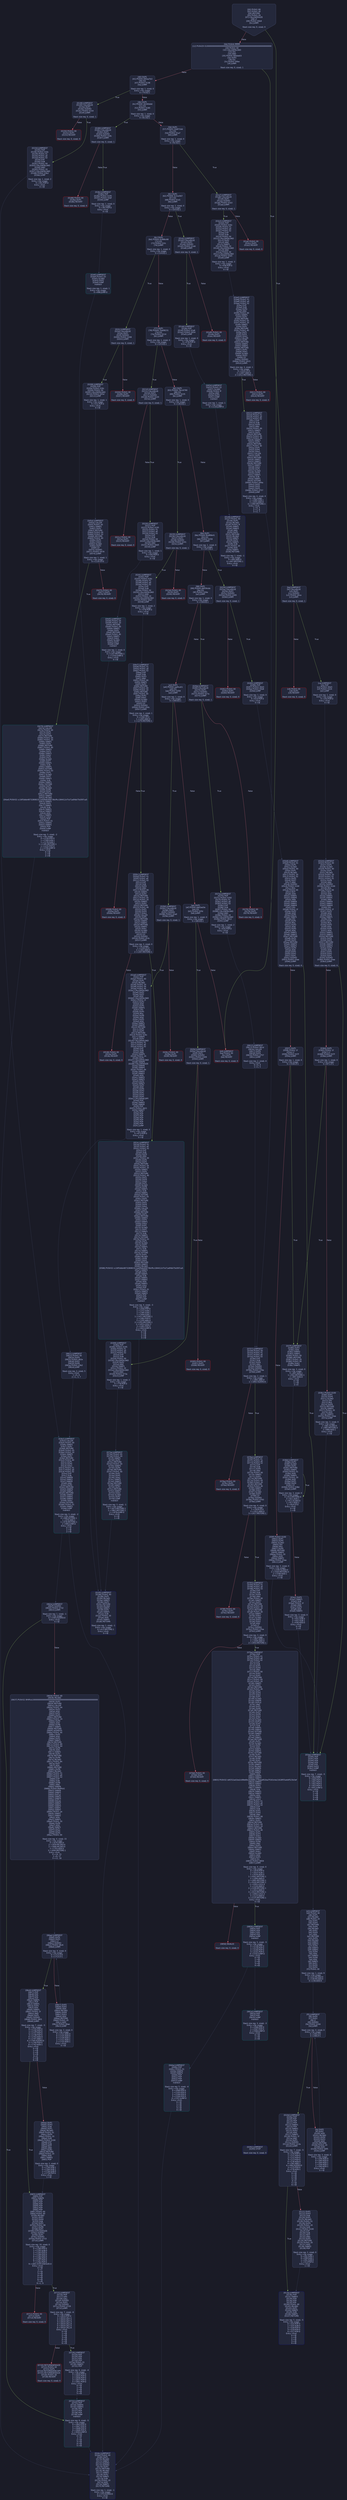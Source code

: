 digraph G {
    node [shape=box, style="filled, rounded", color="#565f89", fontcolor="#c0caf5", fontname="Helvetica", fillcolor="#24283b"];
    edge [color="#414868", fontcolor="#c0caf5", fontname="Helvetica"];
    bgcolor="#1a1b26";
    0 [ label = "[00] PUSH1 80
[02] PUSH1 40
[04] MSTORE
[05] PUSH1 04
[07] CALLDATASIZE
[08] LT
[09] PUSH2 00b9
[0c] JUMPI

Stack size req: 0, sizeΔ: 0
" shape = invhouse]
    1 [ label = "[0d] PUSH4 ffffffff
[12] PUSH29 0100000000000000000000000000000000000000000000000000000000
[30] PUSH1 00
[32] CALLDATALOAD
[33] DIV
[34] AND
[35] PUSH4 06fdde03
[3a] DUP2
[3b] EQ
[3c] PUSH2 00be
[3f] JUMPI

Stack size req: 0, sizeΔ: 1
"]
    2 [ label = "[40] DUP1
[41] PUSH4 095ea7b3
[46] EQ
[47] PUSH2 0148
[4a] JUMPI

Stack size req: 1, sizeΔ: 0
Entry->Op usage:
	0->70:EQ:1
"]
    3 [ label = "[4b] DUP1
[4c] PUSH4 18160ddd
[51] EQ
[52] PUSH2 0180
[55] JUMPI

Stack size req: 1, sizeΔ: 0
Entry->Op usage:
	0->81:EQ:1
"]
    4 [ label = "[56] DUP1
[57] PUSH4 23b872dd
[5c] EQ
[5d] PUSH2 01a7
[60] JUMPI

Stack size req: 1, sizeΔ: 0
Entry->Op usage:
	0->92:EQ:1
"]
    5 [ label = "[61] DUP1
[62] PUSH4 313ce567
[67] EQ
[68] PUSH2 01d1
[6b] JUMPI

Stack size req: 1, sizeΔ: 0
Entry->Op usage:
	0->103:EQ:1
"]
    6 [ label = "[6c] DUP1
[6d] PUSH4 42966c68
[72] EQ
[73] PUSH2 01fc
[76] JUMPI

Stack size req: 1, sizeΔ: 0
Entry->Op usage:
	0->114:EQ:1
"]
    7 [ label = "[77] DUP1
[78] PUSH4 70a08231
[7d] EQ
[7e] PUSH2 0214
[81] JUMPI

Stack size req: 1, sizeΔ: 0
Entry->Op usage:
	0->125:EQ:1
"]
    8 [ label = "[82] DUP1
[83] PUSH4 79cc6790
[88] EQ
[89] PUSH2 0235
[8c] JUMPI

Stack size req: 1, sizeΔ: 0
Entry->Op usage:
	0->136:EQ:1
"]
    9 [ label = "[8d] DUP1
[8e] PUSH4 95d89b41
[93] EQ
[94] PUSH2 0259
[97] JUMPI

Stack size req: 1, sizeΔ: 0
Entry->Op usage:
	0->147:EQ:1
"]
    10 [ label = "[98] DUP1
[99] PUSH4 a9059cbb
[9e] EQ
[9f] PUSH2 026e
[a2] JUMPI

Stack size req: 1, sizeΔ: 0
Entry->Op usage:
	0->158:EQ:1
"]
    11 [ label = "[a3] DUP1
[a4] PUSH4 cae9ca51
[a9] EQ
[aa] PUSH2 0294
[ad] JUMPI

Stack size req: 1, sizeΔ: 0
Entry->Op usage:
	0->169:EQ:1
"]
    12 [ label = "[ae] DUP1
[af] PUSH4 dd62ed3e
[b4] EQ
[b5] PUSH2 02fd
[b8] JUMPI

Stack size req: 1, sizeΔ: 0
Entry->Op usage:
	0->180:EQ:1
"]
    13 [ label = "[b9] JUMPDEST
[ba] PUSH1 00
[bc] DUP1
[bd] REVERT

Stack size req: 0, sizeΔ: 0
" color = "red"]
    14 [ label = "[be] JUMPDEST
[bf] CALLVALUE
[c0] DUP1
[c1] ISZERO
[c2] PUSH2 00ca
[c5] JUMPI

Stack size req: 0, sizeΔ: 1
"]
    15 [ label = "[c6] PUSH1 00
[c8] DUP1
[c9] REVERT

Stack size req: 0, sizeΔ: 0
" color = "red"]
    16 [ label = "[ca] JUMPDEST
[cb] POP
[cc] PUSH2 00d3
[cf] PUSH2 0324
[d2] JUMP

Stack size req: 1, sizeΔ: 0
Entry->Op usage:
	0->203:POP:0
Entry->Exit:
	0->😵
"]
    17 [ label = "[d3] JUMPDEST
[d4] PUSH1 40
[d6] DUP1
[d7] MLOAD
[d8] PUSH1 20
[da] DUP1
[db] DUP3
[dc] MSTORE
[dd] DUP4
[de] MLOAD
[df] DUP2
[e0] DUP4
[e1] ADD
[e2] MSTORE
[e3] DUP4
[e4] MLOAD
[e5] SWAP2
[e6] SWAP3
[e7] DUP4
[e8] SWAP3
[e9] SWAP1
[ea] DUP4
[eb] ADD
[ec] SWAP2
[ed] DUP6
[ee] ADD
[ef] SWAP1
[f0] DUP1
[f1] DUP4
[f2] DUP4
[f3] PUSH1 00

Stack size req: 1, sizeΔ: 9
Entry->Op usage:
	0->222:MLOAD:0
	0->228:MLOAD:0
	0->238:ADD:0
"]
    18 [ label = "[f5] JUMPDEST
[f6] DUP4
[f7] DUP2
[f8] LT
[f9] ISZERO
[fa] PUSH2 010d
[fd] JUMPI

Stack size req: 4, sizeΔ: 0
Entry->Op usage:
	0->248:LT:0
	3->248:LT:1
"]
    19 [ label = "[fe] DUP2
[ff] DUP2
[0100] ADD
[0101] MLOAD
[0102] DUP4
[0103] DUP3
[0104] ADD
[0105] MSTORE
[0106] PUSH1 20
[0108] ADD
[0109] PUSH2 00f5
[010c] JUMP

Stack size req: 3, sizeΔ: 0
Entry->Op usage:
	0->256:ADD:0
	0->260:ADD:0
	0->264:ADD:1
	1->256:ADD:1
	2->260:ADD:1
Entry->Exit:
	0->😵
"]
    20 [ label = "[010d] JUMPDEST
[010e] POP
[010f] POP
[0110] POP
[0111] POP
[0112] SWAP1
[0113] POP
[0114] SWAP1
[0115] DUP2
[0116] ADD
[0117] SWAP1
[0118] PUSH1 1f
[011a] AND
[011b] DUP1
[011c] ISZERO
[011d] PUSH2 013a
[0120] JUMPI

Stack size req: 7, sizeΔ: -5
Entry->Op usage:
	0->270:POP:0
	1->271:POP:0
	2->272:POP:0
	3->273:POP:0
	4->278:ADD:0
	4->282:AND:1
	4->284:ISZERO:0
	5->275:POP:0
	6->278:ADD:1
Entry->Exit:
	0->😵
	1->😵
	2->😵
	3->😵
	4->0
	5->😵
	6->😵
"]
    21 [ label = "[0121] DUP1
[0122] DUP3
[0123] SUB
[0124] DUP1
[0125] MLOAD
[0126] PUSH1 01
[0128] DUP4
[0129] PUSH1 20
[012b] SUB
[012c] PUSH2 0100
[012f] EXP
[0130] SUB
[0131] NOT
[0132] AND
[0133] DUP2
[0134] MSTORE
[0135] PUSH1 20
[0137] ADD
[0138] SWAP2
[0139] POP

Stack size req: 2, sizeΔ: 0
Entry->Op usage:
	0->291:SUB:1
	0->299:SUB:1
	1->291:SUB:0
	1->313:POP:0
Entry->Exit:
	1->😵
"]
    22 [ label = "[013a] JUMPDEST
[013b] POP
[013c] SWAP3
[013d] POP
[013e] POP
[013f] POP
[0140] PUSH1 40
[0142] MLOAD
[0143] DUP1
[0144] SWAP2
[0145] SUB
[0146] SWAP1
[0147] RETURN

Stack size req: 5, sizeΔ: -5
Entry->Op usage:
	0->315:POP:0
	1->325:SUB:0
	2->318:POP:0
	3->319:POP:0
	4->317:POP:0
Entry->Exit:
	0->😵
	1->😵
	2->😵
	3->😵
	4->😵
" color = "darkblue"]
    23 [ label = "[0148] JUMPDEST
[0149] CALLVALUE
[014a] DUP1
[014b] ISZERO
[014c] PUSH2 0154
[014f] JUMPI

Stack size req: 0, sizeΔ: 1
"]
    24 [ label = "[0150] PUSH1 00
[0152] DUP1
[0153] REVERT

Stack size req: 0, sizeΔ: 0
" color = "red"]
    25 [ label = "[0154] JUMPDEST
[0155] POP
[0156] PUSH2 016c
[0159] PUSH1 01
[015b] PUSH1 a0
[015d] PUSH1 02
[015f] EXP
[0160] SUB
[0161] PUSH1 04
[0163] CALLDATALOAD
[0164] AND
[0165] PUSH1 24
[0167] CALLDATALOAD
[0168] PUSH2 03b2
[016b] JUMP

Stack size req: 1, sizeΔ: 2
Entry->Op usage:
	0->341:POP:0
Entry->Exit:
	0->😵
"]
    26 [ label = "[016c] JUMPDEST
[016d] PUSH1 40
[016f] DUP1
[0170] MLOAD
[0171] SWAP2
[0172] ISZERO
[0173] ISZERO
[0174] DUP3
[0175] MSTORE
[0176] MLOAD
[0177] SWAP1
[0178] DUP2
[0179] SWAP1
[017a] SUB
[017b] PUSH1 20
[017d] ADD
[017e] SWAP1
[017f] RETURN

Stack size req: 1, sizeΔ: -1
Entry->Op usage:
	0->370:ISZERO:0
Entry->Exit:
	0->😵
" color = "darkblue"]
    27 [ label = "[0180] JUMPDEST
[0181] CALLVALUE
[0182] DUP1
[0183] ISZERO
[0184] PUSH2 018c
[0187] JUMPI

Stack size req: 0, sizeΔ: 1
"]
    28 [ label = "[0188] PUSH1 00
[018a] DUP1
[018b] REVERT

Stack size req: 0, sizeΔ: 0
" color = "red"]
    29 [ label = "[018c] JUMPDEST
[018d] POP
[018e] PUSH2 0195
[0191] PUSH2 03df
[0194] JUMP

Stack size req: 1, sizeΔ: 0
Entry->Op usage:
	0->397:POP:0
Entry->Exit:
	0->😵
"]
    30 [ label = "[0195] JUMPDEST
[0196] PUSH1 40
[0198] DUP1
[0199] MLOAD
[019a] SWAP2
[019b] DUP3
[019c] MSTORE
[019d] MLOAD
[019e] SWAP1
[019f] DUP2
[01a0] SWAP1
[01a1] SUB
[01a2] PUSH1 20
[01a4] ADD
[01a5] SWAP1
[01a6] RETURN

Stack size req: 1, sizeΔ: -1
Entry->Op usage:
	0->412:MSTORE:1
Entry->Exit:
	0->😵
" color = "darkblue"]
    31 [ label = "[01a7] JUMPDEST
[01a8] CALLVALUE
[01a9] DUP1
[01aa] ISZERO
[01ab] PUSH2 01b3
[01ae] JUMPI

Stack size req: 0, sizeΔ: 1
"]
    32 [ label = "[01af] PUSH1 00
[01b1] DUP1
[01b2] REVERT

Stack size req: 0, sizeΔ: 0
" color = "red"]
    33 [ label = "[01b3] JUMPDEST
[01b4] POP
[01b5] PUSH2 016c
[01b8] PUSH1 01
[01ba] PUSH1 a0
[01bc] PUSH1 02
[01be] EXP
[01bf] SUB
[01c0] PUSH1 04
[01c2] CALLDATALOAD
[01c3] DUP2
[01c4] AND
[01c5] SWAP1
[01c6] PUSH1 24
[01c8] CALLDATALOAD
[01c9] AND
[01ca] PUSH1 44
[01cc] CALLDATALOAD
[01cd] PUSH2 03e5
[01d0] JUMP

Stack size req: 1, sizeΔ: 3
Entry->Op usage:
	0->436:POP:0
Entry->Exit:
	0->😵
"]
    34 [ label = "[01d1] JUMPDEST
[01d2] CALLVALUE
[01d3] DUP1
[01d4] ISZERO
[01d5] PUSH2 01dd
[01d8] JUMPI

Stack size req: 0, sizeΔ: 1
"]
    35 [ label = "[01d9] PUSH1 00
[01db] DUP1
[01dc] REVERT

Stack size req: 0, sizeΔ: 0
" color = "red"]
    36 [ label = "[01dd] JUMPDEST
[01de] POP
[01df] PUSH2 01e6
[01e2] PUSH2 0454
[01e5] JUMP

Stack size req: 1, sizeΔ: 0
Entry->Op usage:
	0->478:POP:0
Entry->Exit:
	0->😵
"]
    37 [ label = "[01e6] JUMPDEST
[01e7] PUSH1 40
[01e9] DUP1
[01ea] MLOAD
[01eb] PUSH1 ff
[01ed] SWAP1
[01ee] SWAP3
[01ef] AND
[01f0] DUP3
[01f1] MSTORE
[01f2] MLOAD
[01f3] SWAP1
[01f4] DUP2
[01f5] SWAP1
[01f6] SUB
[01f7] PUSH1 20
[01f9] ADD
[01fa] SWAP1
[01fb] RETURN

Stack size req: 1, sizeΔ: -1
Entry->Op usage:
	0->495:AND:0
	0->497:MSTORE:1
Entry->Exit:
	0->😵
" color = "darkblue"]
    38 [ label = "[01fc] JUMPDEST
[01fd] CALLVALUE
[01fe] DUP1
[01ff] ISZERO
[0200] PUSH2 0208
[0203] JUMPI

Stack size req: 0, sizeΔ: 1
"]
    39 [ label = "[0204] PUSH1 00
[0206] DUP1
[0207] REVERT

Stack size req: 0, sizeΔ: 0
" color = "red"]
    40 [ label = "[0208] JUMPDEST
[0209] POP
[020a] PUSH2 016c
[020d] PUSH1 04
[020f] CALLDATALOAD
[0210] PUSH2 045d
[0213] JUMP

Stack size req: 1, sizeΔ: 1
Entry->Op usage:
	0->521:POP:0
Entry->Exit:
	0->😵
"]
    41 [ label = "[0214] JUMPDEST
[0215] CALLVALUE
[0216] DUP1
[0217] ISZERO
[0218] PUSH2 0220
[021b] JUMPI

Stack size req: 0, sizeΔ: 1
"]
    42 [ label = "[021c] PUSH1 00
[021e] DUP1
[021f] REVERT

Stack size req: 0, sizeΔ: 0
" color = "red"]
    43 [ label = "[0220] JUMPDEST
[0221] POP
[0222] PUSH2 0195
[0225] PUSH1 01
[0227] PUSH1 a0
[0229] PUSH1 02
[022b] EXP
[022c] SUB
[022d] PUSH1 04
[022f] CALLDATALOAD
[0230] AND
[0231] PUSH2 04d5
[0234] JUMP

Stack size req: 1, sizeΔ: 1
Entry->Op usage:
	0->545:POP:0
Entry->Exit:
	0->😵
"]
    44 [ label = "[0235] JUMPDEST
[0236] CALLVALUE
[0237] DUP1
[0238] ISZERO
[0239] PUSH2 0241
[023c] JUMPI

Stack size req: 0, sizeΔ: 1
"]
    45 [ label = "[023d] PUSH1 00
[023f] DUP1
[0240] REVERT

Stack size req: 0, sizeΔ: 0
" color = "red"]
    46 [ label = "[0241] JUMPDEST
[0242] POP
[0243] PUSH2 016c
[0246] PUSH1 01
[0248] PUSH1 a0
[024a] PUSH1 02
[024c] EXP
[024d] SUB
[024e] PUSH1 04
[0250] CALLDATALOAD
[0251] AND
[0252] PUSH1 24
[0254] CALLDATALOAD
[0255] PUSH2 04e7
[0258] JUMP

Stack size req: 1, sizeΔ: 2
Entry->Op usage:
	0->578:POP:0
Entry->Exit:
	0->😵
"]
    47 [ label = "[0259] JUMPDEST
[025a] CALLVALUE
[025b] DUP1
[025c] ISZERO
[025d] PUSH2 0265
[0260] JUMPI

Stack size req: 0, sizeΔ: 1
"]
    48 [ label = "[0261] PUSH1 00
[0263] DUP1
[0264] REVERT

Stack size req: 0, sizeΔ: 0
" color = "red"]
    49 [ label = "[0265] JUMPDEST
[0266] POP
[0267] PUSH2 00d3
[026a] PUSH2 05b8
[026d] JUMP

Stack size req: 1, sizeΔ: 0
Entry->Op usage:
	0->614:POP:0
Entry->Exit:
	0->😵
"]
    50 [ label = "[026e] JUMPDEST
[026f] CALLVALUE
[0270] DUP1
[0271] ISZERO
[0272] PUSH2 027a
[0275] JUMPI

Stack size req: 0, sizeΔ: 1
"]
    51 [ label = "[0276] PUSH1 00
[0278] DUP1
[0279] REVERT

Stack size req: 0, sizeΔ: 0
" color = "red"]
    52 [ label = "[027a] JUMPDEST
[027b] POP
[027c] PUSH2 0292
[027f] PUSH1 01
[0281] PUSH1 a0
[0283] PUSH1 02
[0285] EXP
[0286] SUB
[0287] PUSH1 04
[0289] CALLDATALOAD
[028a] AND
[028b] PUSH1 24
[028d] CALLDATALOAD
[028e] PUSH2 0612
[0291] JUMP

Stack size req: 1, sizeΔ: 2
Entry->Op usage:
	0->635:POP:0
Entry->Exit:
	0->😵
"]
    53 [ label = "[0292] JUMPDEST
[0293] STOP

Stack size req: 0, sizeΔ: 0
" color = "darkblue"]
    54 [ label = "[0294] JUMPDEST
[0295] CALLVALUE
[0296] DUP1
[0297] ISZERO
[0298] PUSH2 02a0
[029b] JUMPI

Stack size req: 0, sizeΔ: 1
"]
    55 [ label = "[029c] PUSH1 00
[029e] DUP1
[029f] REVERT

Stack size req: 0, sizeΔ: 0
" color = "red"]
    56 [ label = "[02a0] JUMPDEST
[02a1] POP
[02a2] PUSH1 40
[02a4] DUP1
[02a5] MLOAD
[02a6] PUSH1 20
[02a8] PUSH1 04
[02aa] PUSH1 44
[02ac] CALLDATALOAD
[02ad] DUP2
[02ae] DUP2
[02af] ADD
[02b0] CALLDATALOAD
[02b1] PUSH1 1f
[02b3] DUP2
[02b4] ADD
[02b5] DUP5
[02b6] SWAP1
[02b7] DIV
[02b8] DUP5
[02b9] MUL
[02ba] DUP6
[02bb] ADD
[02bc] DUP5
[02bd] ADD
[02be] SWAP1
[02bf] SWAP6
[02c0] MSTORE
[02c1] DUP5
[02c2] DUP5
[02c3] MSTORE
[02c4] PUSH2 016c
[02c7] SWAP5
[02c8] DUP3
[02c9] CALLDATALOAD
[02ca] PUSH1 01
[02cc] PUSH1 a0
[02ce] PUSH1 02
[02d0] EXP
[02d1] SUB
[02d2] AND
[02d3] SWAP5
[02d4] PUSH1 24
[02d6] DUP1
[02d7] CALLDATALOAD
[02d8] SWAP6
[02d9] CALLDATASIZE
[02da] SWAP6
[02db] SWAP5
[02dc] PUSH1 64
[02de] SWAP5
[02df] SWAP3
[02e0] ADD
[02e1] SWAP2
[02e2] SWAP1
[02e3] DUP2
[02e4] SWAP1
[02e5] DUP5
[02e6] ADD
[02e7] DUP4
[02e8] DUP3
[02e9] DUP1
[02ea] DUP3
[02eb] DUP5
[02ec] CALLDATACOPY
[02ed] POP
[02ee] SWAP5
[02ef] SWAP8
[02f0] POP
[02f1] PUSH2 0621
[02f4] SWAP7
[02f5] POP
[02f6] POP
[02f7] POP
[02f8] POP
[02f9] POP
[02fa] POP
[02fb] POP
[02fc] JUMP

Stack size req: 1, sizeΔ: 3
Entry->Op usage:
	0->673:POP:0
Entry->Exit:
	0->😵
"]
    57 [ label = "[02fd] JUMPDEST
[02fe] CALLVALUE
[02ff] DUP1
[0300] ISZERO
[0301] PUSH2 0309
[0304] JUMPI

Stack size req: 0, sizeΔ: 1
"]
    58 [ label = "[0305] PUSH1 00
[0307] DUP1
[0308] REVERT

Stack size req: 0, sizeΔ: 0
" color = "red"]
    59 [ label = "[0309] JUMPDEST
[030a] POP
[030b] PUSH2 0195
[030e] PUSH1 01
[0310] PUSH1 a0
[0312] PUSH1 02
[0314] EXP
[0315] SUB
[0316] PUSH1 04
[0318] CALLDATALOAD
[0319] DUP2
[031a] AND
[031b] SWAP1
[031c] PUSH1 24
[031e] CALLDATALOAD
[031f] AND
[0320] PUSH2 073a
[0323] JUMP

Stack size req: 1, sizeΔ: 2
Entry->Op usage:
	0->778:POP:0
Entry->Exit:
	0->😵
"]
    60 [ label = "[0324] JUMPDEST
[0325] PUSH1 00
[0327] DUP1
[0328] SLOAD
[0329] PUSH1 40
[032b] DUP1
[032c] MLOAD
[032d] PUSH1 20
[032f] PUSH1 02
[0331] PUSH1 01
[0333] DUP6
[0334] AND
[0335] ISZERO
[0336] PUSH2 0100
[0339] MUL
[033a] PUSH1 00
[033c] NOT
[033d] ADD
[033e] SWAP1
[033f] SWAP5
[0340] AND
[0341] SWAP4
[0342] SWAP1
[0343] SWAP4
[0344] DIV
[0345] PUSH1 1f
[0347] DUP2
[0348] ADD
[0349] DUP5
[034a] SWAP1
[034b] DIV
[034c] DUP5
[034d] MUL
[034e] DUP3
[034f] ADD
[0350] DUP5
[0351] ADD
[0352] SWAP1
[0353] SWAP3
[0354] MSTORE
[0355] DUP2
[0356] DUP2
[0357] MSTORE
[0358] SWAP3
[0359] SWAP2
[035a] DUP4
[035b] ADD
[035c] DUP3
[035d] DUP3
[035e] DUP1
[035f] ISZERO
[0360] PUSH2 03aa
[0363] JUMPI

Stack size req: 0, sizeΔ: 6
"]
    61 [ label = "[0364] DUP1
[0365] PUSH1 1f
[0367] LT
[0368] PUSH2 037f
[036b] JUMPI

Stack size req: 1, sizeΔ: 0
Entry->Op usage:
	0->871:LT:1
"]
    62 [ label = "[036c] PUSH2 0100
[036f] DUP1
[0370] DUP4
[0371] SLOAD
[0372] DIV
[0373] MUL
[0374] DUP4
[0375] MSTORE
[0376] SWAP2
[0377] PUSH1 20
[0379] ADD
[037a] SWAP2
[037b] PUSH2 03aa
[037e] JUMP

Stack size req: 3, sizeΔ: 0
Entry->Op usage:
	1->881:SLOAD:0
	2->885:MSTORE:0
	2->889:ADD:1
Entry->Exit:
	2->😵
"]
    63 [ label = "[037f] JUMPDEST
[0380] DUP3
[0381] ADD
[0382] SWAP2
[0383] SWAP1
[0384] PUSH1 00
[0386] MSTORE
[0387] PUSH1 20
[0389] PUSH1 00
[038b] SHA3
[038c] SWAP1

Stack size req: 3, sizeΔ: 0
Entry->Op usage:
	0->897:ADD:1
	1->902:MSTORE:1
	2->897:ADD:0
Entry->Exit:
	0->😵
	1->😵
	2->0
"]
    64 [ label = "[038d] JUMPDEST
[038e] DUP2
[038f] SLOAD
[0390] DUP2
[0391] MSTORE
[0392] SWAP1
[0393] PUSH1 01
[0395] ADD
[0396] SWAP1
[0397] PUSH1 20
[0399] ADD
[039a] DUP1
[039b] DUP4
[039c] GT
[039d] PUSH2 038d
[03a0] JUMPI

Stack size req: 3, sizeΔ: 0
Entry->Op usage:
	0->913:MSTORE:0
	0->921:ADD:1
	1->911:SLOAD:0
	1->917:ADD:1
	2->924:GT:0
Entry->Exit:
	0->😵
	1->😵
"]
    65 [ label = "[03a1] DUP3
[03a2] SWAP1
[03a3] SUB
[03a4] PUSH1 1f
[03a6] AND
[03a7] DUP3
[03a8] ADD
[03a9] SWAP2

Stack size req: 3, sizeΔ: 0
Entry->Op usage:
	0->931:SUB:0
	2->931:SUB:1
	2->936:ADD:0
Entry->Exit:
	0->😵
	2->0
"]
    66 [ label = "[03aa] JUMPDEST
[03ab] POP
[03ac] POP
[03ad] POP
[03ae] POP
[03af] POP
[03b0] DUP2
[03b1] JUMP
Indirect!

Stack size req: 7, sizeΔ: -5
Entry->Op usage:
	0->939:POP:0
	1->940:POP:0
	2->941:POP:0
	3->942:POP:0
	4->943:POP:0
	6->945:JUMP:0
Entry->Exit:
	0->😵
	1->😵
	2->😵
	3->😵
	4->😵
" color = "teal"]
    67 [ label = "[03b2] JUMPDEST
[03b3] CALLER
[03b4] PUSH1 00
[03b6] SWAP1
[03b7] DUP2
[03b8] MSTORE
[03b9] PUSH1 05
[03bb] PUSH1 20
[03bd] SWAP1
[03be] DUP2
[03bf] MSTORE
[03c0] PUSH1 40
[03c2] DUP1
[03c3] DUP4
[03c4] SHA3
[03c5] PUSH1 01
[03c7] PUSH1 a0
[03c9] PUSH1 02
[03cb] EXP
[03cc] SUB
[03cd] SWAP6
[03ce] SWAP1
[03cf] SWAP6
[03d0] AND
[03d1] DUP4
[03d2] MSTORE
[03d3] SWAP4
[03d4] SWAP1
[03d5] MSTORE
[03d6] SWAP2
[03d7] SWAP1
[03d8] SWAP2
[03d9] SHA3
[03da] SSTORE
[03db] PUSH1 01
[03dd] SWAP1
[03de] JUMP
Indirect!

Stack size req: 3, sizeΔ: -2
Entry->Op usage:
	0->986:SSTORE:1
	1->976:AND:1
	1->978:MSTORE:1
	2->990:JUMP:0
Entry->Exit:
	0->😵
	1->😵
	2->😵
" color = "teal"]
    68 [ label = "[03df] JUMPDEST
[03e0] PUSH1 03
[03e2] SLOAD
[03e3] DUP2
[03e4] JUMP
Indirect!

Stack size req: 1, sizeΔ: 1
Entry->Op usage:
	0->996:JUMP:0
" color = "teal"]
    69 [ label = "[03e5] JUMPDEST
[03e6] PUSH1 01
[03e8] PUSH1 a0
[03ea] PUSH1 02
[03ec] EXP
[03ed] SUB
[03ee] DUP4
[03ef] AND
[03f0] PUSH1 00
[03f2] SWAP1
[03f3] DUP2
[03f4] MSTORE
[03f5] PUSH1 05
[03f7] PUSH1 20
[03f9] SWAP1
[03fa] DUP2
[03fb] MSTORE
[03fc] PUSH1 40
[03fe] DUP1
[03ff] DUP4
[0400] SHA3
[0401] CALLER
[0402] DUP5
[0403] MSTORE
[0404] SWAP1
[0405] SWAP2
[0406] MSTORE
[0407] DUP2
[0408] SHA3
[0409] SLOAD
[040a] DUP3
[040b] GT
[040c] ISZERO
[040d] PUSH2 0415
[0410] JUMPI

Stack size req: 3, sizeΔ: 1
Entry->Op usage:
	0->1035:GT:0
	2->1007:AND:0
	2->1012:MSTORE:1
"]
    70 [ label = "[0411] PUSH1 00
[0413] DUP1
[0414] REVERT

Stack size req: 0, sizeΔ: 0
" color = "red"]
    71 [ label = "[0415] JUMPDEST
[0416] PUSH1 01
[0418] PUSH1 a0
[041a] PUSH1 02
[041c] EXP
[041d] SUB
[041e] DUP5
[041f] AND
[0420] PUSH1 00
[0422] SWAP1
[0423] DUP2
[0424] MSTORE
[0425] PUSH1 05
[0427] PUSH1 20
[0429] SWAP1
[042a] DUP2
[042b] MSTORE
[042c] PUSH1 40
[042e] DUP1
[042f] DUP4
[0430] SHA3
[0431] CALLER
[0432] DUP5
[0433] MSTORE
[0434] SWAP1
[0435] SWAP2
[0436] MSTORE
[0437] SWAP1
[0438] SHA3
[0439] DUP1
[043a] SLOAD
[043b] DUP4
[043c] SWAP1
[043d] SUB
[043e] SWAP1
[043f] SSTORE
[0440] PUSH2 044a
[0443] DUP5
[0444] DUP5
[0445] DUP5
[0446] PUSH2 0757
[0449] JUMP

Stack size req: 4, sizeΔ: 4
Entry->Op usage:
	1->1085:SUB:1
	3->1055:AND:0
	3->1060:MSTORE:1
Entry->Exit:
	1->0, 5
	2->1, 6
	3->2, 7
"]
    72 [ label = "[044a] JUMPDEST
[044b] POP
[044c] PUSH1 01
[044e] SWAP4
[044f] SWAP3
[0450] POP
[0451] POP
[0452] POP
[0453] JUMP
Indirect!

Stack size req: 5, sizeΔ: -4
Entry->Op usage:
	0->1099:POP:0
	1->1105:POP:0
	2->1106:POP:0
	3->1104:POP:0
	4->1107:JUMP:0
Entry->Exit:
	0->😵
	1->😵
	2->😵
	3->😵
	4->😵
" color = "teal"]
    73 [ label = "[0454] JUMPDEST
[0455] PUSH1 02
[0457] SLOAD
[0458] PUSH1 ff
[045a] AND
[045b] DUP2
[045c] JUMP
Indirect!

Stack size req: 1, sizeΔ: 1
Entry->Op usage:
	0->1116:JUMP:0
" color = "teal"]
    74 [ label = "[045d] JUMPDEST
[045e] CALLER
[045f] PUSH1 00
[0461] SWAP1
[0462] DUP2
[0463] MSTORE
[0464] PUSH1 04
[0466] PUSH1 20
[0468] MSTORE
[0469] PUSH1 40
[046b] DUP2
[046c] SHA3
[046d] SLOAD
[046e] DUP3
[046f] GT
[0470] ISZERO
[0471] PUSH2 0479
[0474] JUMPI

Stack size req: 1, sizeΔ: 1
Entry->Op usage:
	0->1135:GT:0
"]
    75 [ label = "[0475] PUSH1 00
[0477] DUP1
[0478] REVERT

Stack size req: 0, sizeΔ: 0
" color = "red"]
    76 [ label = "[0479] JUMPDEST
[047a] CALLER
[047b] PUSH1 00
[047d] DUP2
[047e] DUP2
[047f] MSTORE
[0480] PUSH1 04
[0482] PUSH1 20
[0484] SWAP1
[0485] DUP2
[0486] MSTORE
[0487] PUSH1 40
[0489] SWAP2
[048a] DUP3
[048b] SWAP1
[048c] SHA3
[048d] DUP1
[048e] SLOAD
[048f] DUP7
[0490] SWAP1
[0491] SUB
[0492] SWAP1
[0493] SSTORE
[0494] PUSH1 03
[0496] DUP1
[0497] SLOAD
[0498] DUP7
[0499] SWAP1
[049a] SUB
[049b] SWAP1
[049c] SSTORE
[049d] DUP2
[049e] MLOAD
[049f] DUP6
[04a0] DUP2
[04a1] MSTORE
[04a2] SWAP2
[04a3] MLOAD
[04a4] PUSH32 cc16f5dbb4873280815c1ee09dbd06736cffcc184412cf7a71a0fdb75d397ca5
[04c5] SWAP3
[04c6] DUP2
[04c7] SWAP1
[04c8] SUB
[04c9] SWAP1
[04ca] SWAP2
[04cb] ADD
[04cc] SWAP1
[04cd] LOG2
[04ce] POP
[04cf] PUSH1 01
[04d1] SWAP2
[04d2] SWAP1
[04d3] POP
[04d4] JUMP
Indirect!

Stack size req: 3, sizeΔ: -2
Entry->Op usage:
	0->1230:POP:0
	1->1169:SUB:1
	1->1178:SUB:1
	1->1185:MSTORE:1
	1->1235:POP:0
	2->1236:JUMP:0
Entry->Exit:
	0->😵
	1->😵
	2->😵
" color = "teal"]
    77 [ label = "[04d5] JUMPDEST
[04d6] PUSH1 04
[04d8] PUSH1 20
[04da] MSTORE
[04db] PUSH1 00
[04dd] SWAP1
[04de] DUP2
[04df] MSTORE
[04e0] PUSH1 40
[04e2] SWAP1
[04e3] SHA3
[04e4] SLOAD
[04e5] DUP2
[04e6] JUMP
Indirect!

Stack size req: 2, sizeΔ: 0
Entry->Op usage:
	0->1247:MSTORE:1
	1->1254:JUMP:0
Entry->Exit:
	0->😵
" color = "teal"]
    78 [ label = "[04e7] JUMPDEST
[04e8] PUSH1 01
[04ea] PUSH1 a0
[04ec] PUSH1 02
[04ee] EXP
[04ef] SUB
[04f0] DUP3
[04f1] AND
[04f2] PUSH1 00
[04f4] SWAP1
[04f5] DUP2
[04f6] MSTORE
[04f7] PUSH1 04
[04f9] PUSH1 20
[04fb] MSTORE
[04fc] PUSH1 40
[04fe] DUP2
[04ff] SHA3
[0500] SLOAD
[0501] DUP3
[0502] GT
[0503] ISZERO
[0504] PUSH2 050c
[0507] JUMPI

Stack size req: 2, sizeΔ: 1
Entry->Op usage:
	0->1282:GT:0
	1->1265:AND:0
	1->1270:MSTORE:1
"]
    79 [ label = "[0508] PUSH1 00
[050a] DUP1
[050b] REVERT

Stack size req: 0, sizeΔ: 0
" color = "red"]
    80 [ label = "[050c] JUMPDEST
[050d] PUSH1 01
[050f] PUSH1 a0
[0511] PUSH1 02
[0513] EXP
[0514] SUB
[0515] DUP4
[0516] AND
[0517] PUSH1 00
[0519] SWAP1
[051a] DUP2
[051b] MSTORE
[051c] PUSH1 05
[051e] PUSH1 20
[0520] SWAP1
[0521] DUP2
[0522] MSTORE
[0523] PUSH1 40
[0525] DUP1
[0526] DUP4
[0527] SHA3
[0528] CALLER
[0529] DUP5
[052a] MSTORE
[052b] SWAP1
[052c] SWAP2
[052d] MSTORE
[052e] SWAP1
[052f] SHA3
[0530] SLOAD
[0531] DUP3
[0532] GT
[0533] ISZERO
[0534] PUSH2 053c
[0537] JUMPI

Stack size req: 3, sizeΔ: 0
Entry->Op usage:
	1->1330:GT:0
	2->1302:AND:0
	2->1307:MSTORE:1
"]
    81 [ label = "[0538] PUSH1 00
[053a] DUP1
[053b] REVERT

Stack size req: 0, sizeΔ: 0
" color = "red"]
    82 [ label = "[053c] JUMPDEST
[053d] PUSH1 01
[053f] PUSH1 a0
[0541] PUSH1 02
[0543] EXP
[0544] SUB
[0545] DUP4
[0546] AND
[0547] PUSH1 00
[0549] DUP2
[054a] DUP2
[054b] MSTORE
[054c] PUSH1 04
[054e] PUSH1 20
[0550] SWAP1
[0551] DUP2
[0552] MSTORE
[0553] PUSH1 40
[0555] DUP1
[0556] DUP4
[0557] SHA3
[0558] DUP1
[0559] SLOAD
[055a] DUP8
[055b] SWAP1
[055c] SUB
[055d] SWAP1
[055e] SSTORE
[055f] PUSH1 05
[0561] DUP3
[0562] MSTORE
[0563] DUP1
[0564] DUP4
[0565] SHA3
[0566] CALLER
[0567] DUP5
[0568] MSTORE
[0569] DUP3
[056a] MSTORE
[056b] SWAP2
[056c] DUP3
[056d] SWAP1
[056e] SHA3
[056f] DUP1
[0570] SLOAD
[0571] DUP7
[0572] SWAP1
[0573] SUB
[0574] SWAP1
[0575] SSTORE
[0576] PUSH1 03
[0578] DUP1
[0579] SLOAD
[057a] DUP7
[057b] SWAP1
[057c] SUB
[057d] SWAP1
[057e] SSTORE
[057f] DUP2
[0580] MLOAD
[0581] DUP6
[0582] DUP2
[0583] MSTORE
[0584] SWAP2
[0585] MLOAD
[0586] PUSH32 cc16f5dbb4873280815c1ee09dbd06736cffcc184412cf7a71a0fdb75d397ca5
[05a7] SWAP3
[05a8] DUP2
[05a9] SWAP1
[05aa] SUB
[05ab] SWAP1
[05ac] SWAP2
[05ad] ADD
[05ae] SWAP1
[05af] LOG2
[05b0] POP
[05b1] PUSH1 01
[05b3] SWAP3
[05b4] SWAP2
[05b5] POP
[05b6] POP
[05b7] JUMP
Indirect!

Stack size req: 4, sizeΔ: -3
Entry->Op usage:
	0->1456:POP:0
	1->1372:SUB:1
	1->1395:SUB:1
	1->1404:SUB:1
	1->1411:MSTORE:1
	1->1462:POP:0
	2->1350:AND:0
	2->1355:MSTORE:1
	2->1455:LOG2:3
	2->1461:POP:0
	3->1463:JUMP:0
Entry->Exit:
	0->😵
	1->😵
	2->😵
	3->😵
" color = "teal"]
    83 [ label = "[05b8] JUMPDEST
[05b9] PUSH1 01
[05bb] DUP1
[05bc] SLOAD
[05bd] PUSH1 40
[05bf] DUP1
[05c0] MLOAD
[05c1] PUSH1 20
[05c3] PUSH1 02
[05c5] DUP5
[05c6] DUP7
[05c7] AND
[05c8] ISZERO
[05c9] PUSH2 0100
[05cc] MUL
[05cd] PUSH1 00
[05cf] NOT
[05d0] ADD
[05d1] SWAP1
[05d2] SWAP5
[05d3] AND
[05d4] SWAP4
[05d5] SWAP1
[05d6] SWAP4
[05d7] DIV
[05d8] PUSH1 1f
[05da] DUP2
[05db] ADD
[05dc] DUP5
[05dd] SWAP1
[05de] DIV
[05df] DUP5
[05e0] MUL
[05e1] DUP3
[05e2] ADD
[05e3] DUP5
[05e4] ADD
[05e5] SWAP1
[05e6] SWAP3
[05e7] MSTORE
[05e8] DUP2
[05e9] DUP2
[05ea] MSTORE
[05eb] SWAP3
[05ec] SWAP2
[05ed] DUP4
[05ee] ADD
[05ef] DUP3
[05f0] DUP3
[05f1] DUP1
[05f2] ISZERO
[05f3] PUSH2 03aa
[05f6] JUMPI

Stack size req: 0, sizeΔ: 6
"]
    84 [ label = "[05f7] DUP1
[05f8] PUSH1 1f
[05fa] LT
[05fb] PUSH2 037f
[05fe] JUMPI

Stack size req: 1, sizeΔ: 0
Entry->Op usage:
	0->1530:LT:1
"]
    85 [ label = "[05ff] PUSH2 0100
[0602] DUP1
[0603] DUP4
[0604] SLOAD
[0605] DIV
[0606] MUL
[0607] DUP4
[0608] MSTORE
[0609] SWAP2
[060a] PUSH1 20
[060c] ADD
[060d] SWAP2
[060e] PUSH2 03aa
[0611] JUMP

Stack size req: 3, sizeΔ: 0
Entry->Op usage:
	1->1540:SLOAD:0
	2->1544:MSTORE:0
	2->1548:ADD:1
Entry->Exit:
	2->😵
"]
    86 [ label = "[0612] JUMPDEST
[0613] PUSH2 061d
[0616] CALLER
[0617] DUP4
[0618] DUP4
[0619] PUSH2 0757
[061c] JUMP

Stack size req: 2, sizeΔ: 4
Entry->Exit:
	0->0, 4
	1->1, 5
"]
    87 [ label = "[061d] JUMPDEST
[061e] POP
[061f] POP
[0620] JUMP
Indirect!

Stack size req: 3, sizeΔ: -3
Entry->Op usage:
	0->1566:POP:0
	1->1567:POP:0
	2->1568:JUMP:0
Entry->Exit:
	0->😵
	1->😵
	2->😵
" color = "teal"]
    88 [ label = "[0621] JUMPDEST
[0622] PUSH1 00
[0624] DUP4
[0625] PUSH2 062e
[0628] DUP2
[0629] DUP6
[062a] PUSH2 03b2
[062d] JUMP

Stack size req: 3, sizeΔ: 5
Entry->Exit:
	1->0, 6
	2->1, 3, 7
"]
    89 [ label = "[062e] JUMPDEST
[062f] ISZERO
[0630] PUSH2 0732
[0633] JUMPI

Stack size req: 1, sizeΔ: -1
Entry->Op usage:
	0->1583:ISZERO:0
Entry->Exit:
	0->😵
"]
    90 [ label = "[0634] PUSH1 40
[0636] MLOAD
[0637] PUSH32 8f4ffcb100000000000000000000000000000000000000000000000000000000
[0658] DUP2
[0659] MSTORE
[065a] CALLER
[065b] PUSH1 04
[065d] DUP3
[065e] ADD
[065f] DUP2
[0660] DUP2
[0661] MSTORE
[0662] PUSH1 24
[0664] DUP4
[0665] ADD
[0666] DUP8
[0667] SWAP1
[0668] MSTORE
[0669] ADDRESS
[066a] PUSH1 44
[066c] DUP5
[066d] ADD
[066e] DUP2
[066f] SWAP1
[0670] MSTORE
[0671] PUSH1 80
[0673] PUSH1 64
[0675] DUP6
[0676] ADD
[0677] SWAP1
[0678] DUP2
[0679] MSTORE
[067a] DUP8
[067b] MLOAD
[067c] PUSH1 84
[067e] DUP7
[067f] ADD
[0680] MSTORE
[0681] DUP8
[0682] MLOAD
[0683] PUSH1 01
[0685] PUSH1 a0
[0687] PUSH1 02
[0689] EXP
[068a] SUB
[068b] DUP8
[068c] AND
[068d] SWAP6
[068e] PUSH4 8f4ffcb1
[0693] SWAP6
[0694] SWAP5
[0695] DUP12
[0696] SWAP5
[0697] SWAP4
[0698] DUP12
[0699] SWAP4
[069a] SWAP2
[069b] SWAP3
[069c] SWAP1
[069d] SWAP2
[069e] PUSH1 a4
[06a0] SWAP1
[06a1] SWAP2
[06a2] ADD
[06a3] SWAP1
[06a4] PUSH1 20
[06a6] DUP6
[06a7] ADD
[06a8] SWAP1
[06a9] DUP1
[06aa] DUP4
[06ab] DUP4
[06ac] PUSH1 00

Stack size req: 4, sizeΔ: 15
Entry->Op usage:
	0->1676:AND:0
	2->1659:MLOAD:0
	2->1666:MLOAD:0
	2->1703:ADD:0
	3->1640:MSTORE:1
Entry->Exit:
	0->14, 15
	2->9, 17
	3->11, 18
"]
    91 [ label = "[06ae] JUMPDEST
[06af] DUP4
[06b0] DUP2
[06b1] LT
[06b2] ISZERO
[06b3] PUSH2 06c6
[06b6] JUMPI

Stack size req: 4, sizeΔ: 0
Entry->Op usage:
	0->1713:LT:0
	3->1713:LT:1
"]
    92 [ label = "[06b7] DUP2
[06b8] DUP2
[06b9] ADD
[06ba] MLOAD
[06bb] DUP4
[06bc] DUP3
[06bd] ADD
[06be] MSTORE
[06bf] PUSH1 20
[06c1] ADD
[06c2] PUSH2 06ae
[06c5] JUMP

Stack size req: 3, sizeΔ: 0
Entry->Op usage:
	0->1721:ADD:0
	0->1725:ADD:0
	0->1729:ADD:1
	1->1721:ADD:1
	2->1725:ADD:1
Entry->Exit:
	0->😵
"]
    93 [ label = "[06c6] JUMPDEST
[06c7] POP
[06c8] POP
[06c9] POP
[06ca] POP
[06cb] SWAP1
[06cc] POP
[06cd] SWAP1
[06ce] DUP2
[06cf] ADD
[06d0] SWAP1
[06d1] PUSH1 1f
[06d3] AND
[06d4] DUP1
[06d5] ISZERO
[06d6] PUSH2 06f3
[06d9] JUMPI

Stack size req: 7, sizeΔ: -5
Entry->Op usage:
	0->1735:POP:0
	1->1736:POP:0
	2->1737:POP:0
	3->1738:POP:0
	4->1743:ADD:0
	4->1747:AND:1
	4->1749:ISZERO:0
	5->1740:POP:0
	6->1743:ADD:1
Entry->Exit:
	0->😵
	1->😵
	2->😵
	3->😵
	4->0
	5->😵
	6->😵
"]
    94 [ label = "[06da] DUP1
[06db] DUP3
[06dc] SUB
[06dd] DUP1
[06de] MLOAD
[06df] PUSH1 01
[06e1] DUP4
[06e2] PUSH1 20
[06e4] SUB
[06e5] PUSH2 0100
[06e8] EXP
[06e9] SUB
[06ea] NOT
[06eb] AND
[06ec] DUP2
[06ed] MSTORE
[06ee] PUSH1 20
[06f0] ADD
[06f1] SWAP2
[06f2] POP

Stack size req: 2, sizeΔ: 0
Entry->Op usage:
	0->1756:SUB:1
	0->1764:SUB:1
	1->1756:SUB:0
	1->1778:POP:0
Entry->Exit:
	1->😵
"]
    95 [ label = "[06f3] JUMPDEST
[06f4] POP
[06f5] SWAP6
[06f6] POP
[06f7] POP
[06f8] POP
[06f9] POP
[06fa] POP
[06fb] POP
[06fc] PUSH1 00
[06fe] PUSH1 40
[0700] MLOAD
[0701] DUP1
[0702] DUP4
[0703] SUB
[0704] DUP2
[0705] PUSH1 00
[0707] DUP8
[0708] DUP1
[0709] EXTCODESIZE
[070a] ISZERO
[070b] DUP1
[070c] ISZERO
[070d] PUSH2 0715
[0710] JUMPI

Stack size req: 10, sizeΔ: 0
Entry->Op usage:
	0->1780:POP:0
	1->1795:SUB:0
	2->1783:POP:0
	3->1784:POP:0
	4->1785:POP:0
	5->1786:POP:0
	6->1787:POP:0
	7->1782:POP:0
	9->1801:EXTCODESIZE:0
Entry->Exit:
	0->😵
	1->7
	2->😵
	3->😵
	4->😵
	5->😵
	6->😵
	7->😵
	9->1, 9
"]
    96 [ label = "[0711] PUSH1 00
[0713] DUP1
[0714] REVERT

Stack size req: 0, sizeΔ: 0
" color = "red"]
    97 [ label = "[0715] JUMPDEST
[0716] POP
[0717] GAS
[0718] CALL
[0719] ISZERO
[071a] DUP1
[071b] ISZERO
[071c] PUSH2 0729
[071f] JUMPI

Stack size req: 7, sizeΔ: -6
Entry->Op usage:
	0->1814:POP:0
	1->1816:CALL:1
	2->1816:CALL:2
	3->1816:CALL:3
	4->1816:CALL:4
	5->1816:CALL:5
	6->1816:CALL:6
Entry->Exit:
	0->😵
	1->😵
	2->😵
	3->😵
	4->😵
	5->😵
	6->😵
"]
    98 [ label = "[0720] RETURNDATASIZE
[0721] PUSH1 00
[0723] DUP1
[0724] RETURNDATACOPY
[0725] RETURNDATASIZE
[0726] PUSH1 00
[0728] REVERT

Stack size req: 0, sizeΔ: 0
" color = "red"]
    99 [ label = "[0729] JUMPDEST
[072a] POP
[072b] POP
[072c] POP
[072d] POP
[072e] PUSH1 01
[0730] SWAP2
[0731] POP

Stack size req: 6, sizeΔ: -4
Entry->Op usage:
	0->1834:POP:0
	1->1835:POP:0
	2->1836:POP:0
	3->1837:POP:0
	5->1841:POP:0
Entry->Exit:
	0->😵
	1->😵
	2->😵
	3->😵
	5->😵
"]
    100 [ label = "[0732] JUMPDEST
[0733] POP
[0734] SWAP4
[0735] SWAP3
[0736] POP
[0737] POP
[0738] POP
[0739] JUMP
Indirect!

Stack size req: 6, sizeΔ: -5
Entry->Op usage:
	0->1843:POP:0
	2->1847:POP:0
	3->1848:POP:0
	4->1846:POP:0
	5->1849:JUMP:0
Entry->Exit:
	0->😵
	1->0
	2->😵
	3->😵
	4->😵
	5->😵
" color = "teal"]
    101 [ label = "[073a] JUMPDEST
[073b] PUSH1 05
[073d] PUSH1 20
[073f] SWAP1
[0740] DUP2
[0741] MSTORE
[0742] PUSH1 00
[0744] SWAP3
[0745] DUP4
[0746] MSTORE
[0747] PUSH1 40
[0749] DUP1
[074a] DUP5
[074b] SHA3
[074c] SWAP1
[074d] SWAP2
[074e] MSTORE
[074f] SWAP1
[0750] DUP3
[0751] MSTORE
[0752] SWAP1
[0753] SHA3
[0754] SLOAD
[0755] DUP2
[0756] JUMP
Indirect!

Stack size req: 3, sizeΔ: -1
Entry->Op usage:
	0->1873:MSTORE:1
	1->1862:MSTORE:1
	2->1878:JUMP:0
Entry->Exit:
	0->😵
	1->😵
" color = "teal"]
    102 [ label = "[0757] JUMPDEST
[0758] PUSH1 00
[075a] PUSH1 01
[075c] PUSH1 a0
[075e] PUSH1 02
[0760] EXP
[0761] SUB
[0762] DUP4
[0763] AND
[0764] ISZERO
[0765] ISZERO
[0766] PUSH2 076e
[0769] JUMPI

Stack size req: 2, sizeΔ: 1
Entry->Op usage:
	1->1891:AND:0
	1->1892:ISZERO:0
"]
    103 [ label = "[076a] PUSH1 00
[076c] DUP1
[076d] REVERT

Stack size req: 0, sizeΔ: 0
" color = "red"]
    104 [ label = "[076e] JUMPDEST
[076f] PUSH1 01
[0771] PUSH1 a0
[0773] PUSH1 02
[0775] EXP
[0776] SUB
[0777] DUP5
[0778] AND
[0779] PUSH1 00
[077b] SWAP1
[077c] DUP2
[077d] MSTORE
[077e] PUSH1 04
[0780] PUSH1 20
[0782] MSTORE
[0783] PUSH1 40
[0785] SWAP1
[0786] SHA3
[0787] SLOAD
[0788] DUP3
[0789] GT
[078a] ISZERO
[078b] PUSH2 0793
[078e] JUMPI

Stack size req: 4, sizeΔ: 0
Entry->Op usage:
	1->1929:GT:0
	3->1912:AND:0
	3->1917:MSTORE:1
"]
    105 [ label = "[078f] PUSH1 00
[0791] DUP1
[0792] REVERT

Stack size req: 0, sizeΔ: 0
" color = "red"]
    106 [ label = "[0793] JUMPDEST
[0794] PUSH1 01
[0796] PUSH1 a0
[0798] PUSH1 02
[079a] EXP
[079b] SUB
[079c] DUP4
[079d] AND
[079e] PUSH1 00
[07a0] SWAP1
[07a1] DUP2
[07a2] MSTORE
[07a3] PUSH1 04
[07a5] PUSH1 20
[07a7] MSTORE
[07a8] PUSH1 40
[07aa] SWAP1
[07ab] SHA3
[07ac] SLOAD
[07ad] DUP3
[07ae] DUP2
[07af] ADD
[07b0] LT
[07b1] ISZERO
[07b2] PUSH2 07ba
[07b5] JUMPI

Stack size req: 3, sizeΔ: 0
Entry->Op usage:
	1->1967:ADD:1
	2->1949:AND:0
	2->1954:MSTORE:1
"]
    107 [ label = "[07b6] PUSH1 00
[07b8] DUP1
[07b9] REVERT

Stack size req: 0, sizeΔ: 0
" color = "red"]
    108 [ label = "[07ba] JUMPDEST
[07bb] POP
[07bc] PUSH1 01
[07be] PUSH1 a0
[07c0] PUSH1 02
[07c2] EXP
[07c3] SUB
[07c4] DUP1
[07c5] DUP4
[07c6] AND
[07c7] PUSH1 00
[07c9] DUP2
[07ca] DUP2
[07cb] MSTORE
[07cc] PUSH1 04
[07ce] PUSH1 20
[07d0] SWAP1
[07d1] DUP2
[07d2] MSTORE
[07d3] PUSH1 40
[07d5] DUP1
[07d6] DUP4
[07d7] SHA3
[07d8] DUP1
[07d9] SLOAD
[07da] SWAP6
[07db] DUP10
[07dc] AND
[07dd] DUP1
[07de] DUP6
[07df] MSTORE
[07e0] DUP3
[07e1] DUP6
[07e2] SHA3
[07e3] DUP1
[07e4] SLOAD
[07e5] DUP10
[07e6] DUP2
[07e7] SUB
[07e8] SWAP1
[07e9] SWAP2
[07ea] SSTORE
[07eb] SWAP5
[07ec] DUP7
[07ed] SWAP1
[07ee] MSTORE
[07ef] DUP2
[07f0] SLOAD
[07f1] DUP9
[07f2] ADD
[07f3] SWAP1
[07f4] SWAP2
[07f5] SSTORE
[07f6] DUP2
[07f7] MLOAD
[07f8] DUP8
[07f9] DUP2
[07fa] MSTORE
[07fb] SWAP2
[07fc] MLOAD
[07fd] SWAP4
[07fe] SWAP1
[07ff] SWAP6
[0800] ADD
[0801] SWAP5
[0802] SWAP3
[0803] PUSH32 ddf252ad1be2c89b69c2b068fc378daa952ba7f163c4a11628f55a4df523b3ef
[0824] SWAP3
[0825] SWAP2
[0826] DUP2
[0827] SWAP1
[0828] SUB
[0829] SWAP1
[082a] SWAP2
[082b] ADD
[082c] SWAP1
[082d] LOG3
[082e] PUSH1 01
[0830] PUSH1 a0
[0832] PUSH1 02
[0834] EXP
[0835] SUB
[0836] DUP1
[0837] DUP5
[0838] AND
[0839] PUSH1 00
[083b] SWAP1
[083c] DUP2
[083d] MSTORE
[083e] PUSH1 04
[0840] PUSH1 20
[0842] MSTORE
[0843] PUSH1 40
[0845] DUP1
[0846] DUP3
[0847] SHA3
[0848] SLOAD
[0849] SWAP3
[084a] DUP8
[084b] AND
[084c] DUP3
[084d] MSTORE
[084e] SWAP1
[084f] SHA3
[0850] SLOAD
[0851] ADD
[0852] DUP2
[0853] EQ
[0854] PUSH2 0859
[0857] JUMPI

Stack size req: 4, sizeΔ: 0
Entry->Op usage:
	0->1979:POP:0
	1->2023:SUB:1
	1->2034:ADD:0
	1->2042:MSTORE:1
	2->1990:AND:0
	2->1995:MSTORE:1
	2->2030:MSTORE:1
	2->2093:LOG3:4
	2->2104:AND:0
	2->2109:MSTORE:1
	3->2012:AND:0
	3->2015:MSTORE:1
	3->2093:LOG3:3
	3->2123:AND:0
	3->2125:MSTORE:1
Entry->Exit:
	0->😵
"]
    109 [ label = "[0858] INVALID

Stack size req: 0, sizeΔ: 0
" color = "red"]
    110 [ label = "[0859] JUMPDEST
[085a] POP
[085b] POP
[085c] POP
[085d] POP
[085e] JUMP
Indirect!

Stack size req: 5, sizeΔ: -5
Entry->Op usage:
	0->2138:POP:0
	1->2139:POP:0
	2->2140:POP:0
	3->2141:POP:0
	4->2142:JUMP:0
Entry->Exit:
	0->😵
	1->😵
	2->😵
	3->😵
	4->😵
" color = "teal"]
    0 -> 1 [ label = "False" color = "#f7768e"]
    0 -> 13 [ label = "True" color = "#9ece6a"]
    1 -> 2 [ label = "False" color = "#f7768e"]
    1 -> 14 [ label = "True" color = "#9ece6a"]
    2 -> 3 [ label = "False" color = "#f7768e"]
    2 -> 23 [ label = "True" color = "#9ece6a"]
    3 -> 4 [ label = "False" color = "#f7768e"]
    3 -> 27 [ label = "True" color = "#9ece6a"]
    4 -> 5 [ label = "False" color = "#f7768e"]
    4 -> 31 [ label = "True" color = "#9ece6a"]
    5 -> 6 [ label = "False" color = "#f7768e"]
    5 -> 34 [ label = "True" color = "#9ece6a"]
    6 -> 7 [ label = "False" color = "#f7768e"]
    6 -> 38 [ label = "True" color = "#9ece6a"]
    7 -> 8 [ label = "False" color = "#f7768e"]
    7 -> 41 [ label = "True" color = "#9ece6a"]
    8 -> 9 [ label = "False" color = "#f7768e"]
    8 -> 44 [ label = "True" color = "#9ece6a"]
    9 -> 10 [ label = "False" color = "#f7768e"]
    9 -> 47 [ label = "True" color = "#9ece6a"]
    10 -> 11 [ label = "False" color = "#f7768e"]
    10 -> 50 [ label = "True" color = "#9ece6a"]
    11 -> 12 [ label = "False" color = "#f7768e"]
    11 -> 54 [ label = "True" color = "#9ece6a"]
    12 -> 13 [ label = "False" color = "#f7768e"]
    12 -> 57 [ label = "True" color = "#9ece6a"]
    14 -> 15 [ label = "False" color = "#f7768e"]
    14 -> 16 [ label = "True" color = "#9ece6a"]
    16 -> 60 [ ]
    17 -> 18 [ ]
    18 -> 19 [ label = "False" color = "#f7768e"]
    18 -> 20 [ label = "True" color = "#9ece6a"]
    19 -> 18 [ ]
    20 -> 21 [ label = "False" color = "#f7768e"]
    20 -> 22 [ label = "True" color = "#9ece6a"]
    21 -> 22 [ ]
    23 -> 24 [ label = "False" color = "#f7768e"]
    23 -> 25 [ label = "True" color = "#9ece6a"]
    25 -> 67 [ ]
    27 -> 28 [ label = "False" color = "#f7768e"]
    27 -> 29 [ label = "True" color = "#9ece6a"]
    29 -> 68 [ ]
    31 -> 32 [ label = "False" color = "#f7768e"]
    31 -> 33 [ label = "True" color = "#9ece6a"]
    33 -> 69 [ ]
    34 -> 35 [ label = "False" color = "#f7768e"]
    34 -> 36 [ label = "True" color = "#9ece6a"]
    36 -> 73 [ ]
    38 -> 39 [ label = "False" color = "#f7768e"]
    38 -> 40 [ label = "True" color = "#9ece6a"]
    40 -> 74 [ ]
    41 -> 42 [ label = "False" color = "#f7768e"]
    41 -> 43 [ label = "True" color = "#9ece6a"]
    43 -> 77 [ ]
    44 -> 45 [ label = "False" color = "#f7768e"]
    44 -> 46 [ label = "True" color = "#9ece6a"]
    46 -> 78 [ ]
    47 -> 48 [ label = "False" color = "#f7768e"]
    47 -> 49 [ label = "True" color = "#9ece6a"]
    49 -> 83 [ ]
    50 -> 51 [ label = "False" color = "#f7768e"]
    50 -> 52 [ label = "True" color = "#9ece6a"]
    52 -> 86 [ ]
    54 -> 55 [ label = "False" color = "#f7768e"]
    54 -> 56 [ label = "True" color = "#9ece6a"]
    56 -> 88 [ ]
    57 -> 58 [ label = "False" color = "#f7768e"]
    57 -> 59 [ label = "True" color = "#9ece6a"]
    59 -> 101 [ ]
    60 -> 61 [ label = "False" color = "#f7768e"]
    60 -> 66 [ label = "True" color = "#9ece6a"]
    61 -> 62 [ label = "False" color = "#f7768e"]
    61 -> 63 [ label = "True" color = "#9ece6a"]
    62 -> 66 [ ]
    63 -> 64 [ ]
    64 -> 65 [ label = "False" color = "#f7768e"]
    64 -> 64 [ label = "True" color = "#9ece6a"]
    65 -> 66 [ ]
    69 -> 70 [ label = "False" color = "#f7768e"]
    69 -> 71 [ label = "True" color = "#9ece6a"]
    71 -> 102 [ ]
    74 -> 75 [ label = "False" color = "#f7768e"]
    74 -> 76 [ label = "True" color = "#9ece6a"]
    78 -> 79 [ label = "False" color = "#f7768e"]
    78 -> 80 [ label = "True" color = "#9ece6a"]
    80 -> 81 [ label = "False" color = "#f7768e"]
    80 -> 82 [ label = "True" color = "#9ece6a"]
    83 -> 84 [ label = "False" color = "#f7768e"]
    83 -> 66 [ label = "True" color = "#9ece6a"]
    84 -> 85 [ label = "False" color = "#f7768e"]
    84 -> 63 [ label = "True" color = "#9ece6a"]
    85 -> 66 [ ]
    86 -> 102 [ ]
    88 -> 67 [ ]
    89 -> 90 [ label = "False" color = "#f7768e"]
    89 -> 100 [ label = "True" color = "#9ece6a"]
    90 -> 91 [ ]
    91 -> 92 [ label = "False" color = "#f7768e"]
    91 -> 93 [ label = "True" color = "#9ece6a"]
    92 -> 91 [ ]
    93 -> 94 [ label = "False" color = "#f7768e"]
    93 -> 95 [ label = "True" color = "#9ece6a"]
    94 -> 95 [ ]
    95 -> 96 [ label = "False" color = "#f7768e"]
    95 -> 97 [ label = "True" color = "#9ece6a"]
    97 -> 98 [ label = "False" color = "#f7768e"]
    97 -> 99 [ label = "True" color = "#9ece6a"]
    99 -> 100 [ ]
    102 -> 103 [ label = "False" color = "#f7768e"]
    102 -> 104 [ label = "True" color = "#9ece6a"]
    104 -> 105 [ label = "False" color = "#f7768e"]
    104 -> 106 [ label = "True" color = "#9ece6a"]
    106 -> 107 [ label = "False" color = "#f7768e"]
    106 -> 108 [ label = "True" color = "#9ece6a"]
    108 -> 109 [ label = "False" color = "#f7768e"]
    108 -> 110 [ label = "True" color = "#9ece6a"]
    66 -> 17 [ ]
    67 -> 26 [ ]
    68 -> 30 [ ]
    110 -> 72 [ ]
    72 -> 26 [ ]
    73 -> 37 [ ]
    76 -> 26 [ ]
    77 -> 30 [ ]
    82 -> 26 [ ]
    110 -> 87 [ ]
    87 -> 53 [ ]
    67 -> 89 [ ]
    100 -> 26 [ ]
    101 -> 30 [ ]

}
